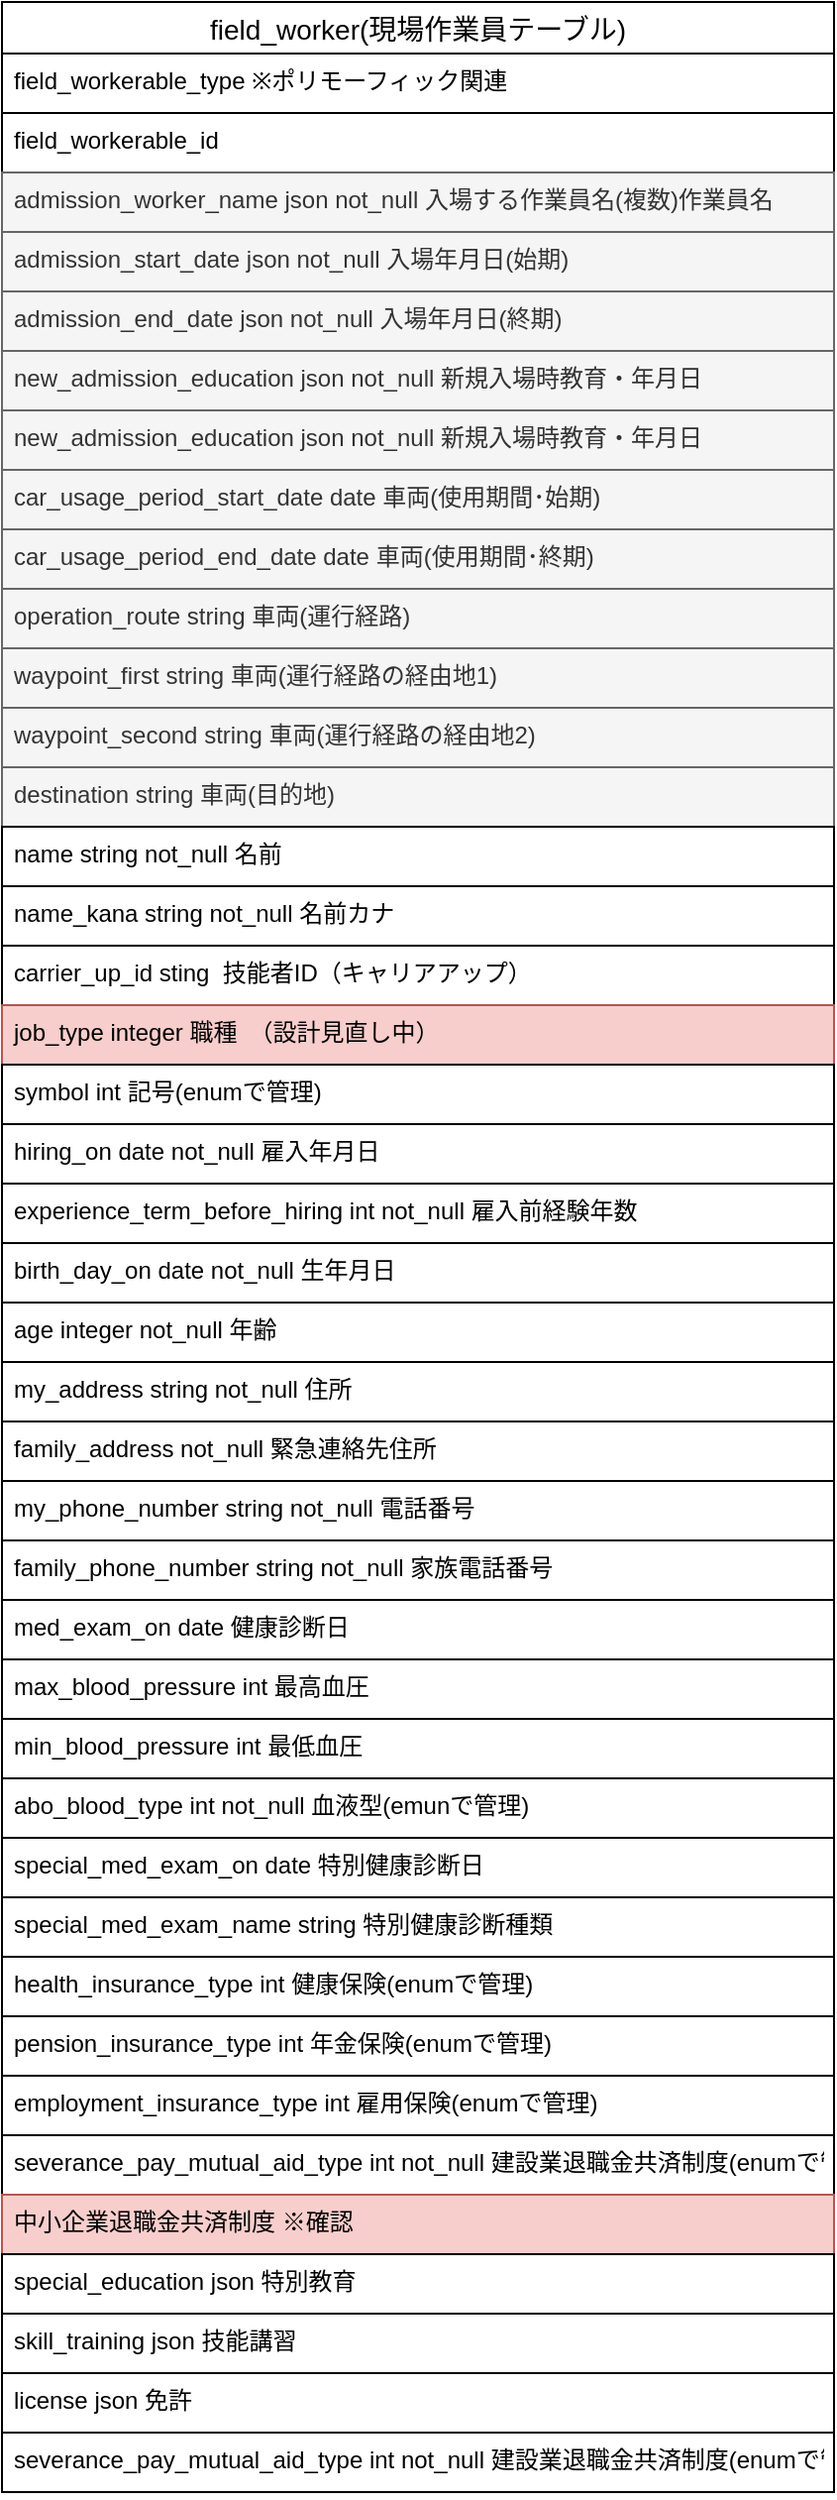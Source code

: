 <mxfile version="20.0.4" type="github">
  <diagram id="F3nY4fBgkKPF_3630X6k" name="ページ1">
    <mxGraphModel dx="168" dy="2629" grid="1" gridSize="10" guides="1" tooltips="1" connect="1" arrows="1" fold="1" page="1" pageScale="1" pageWidth="850" pageHeight="1100" math="0" shadow="0">
      <root>
        <mxCell id="0" />
        <mxCell id="1" parent="0" />
        <mxCell id="8mASU4n4FyGlostJlNxp-1" value="field_worker(現場作業員テーブル)" style="swimlane;fontStyle=0;childLayout=stackLayout;horizontal=1;startSize=26;horizontalStack=0;resizeParent=1;resizeParentMax=0;resizeLast=0;collapsible=1;marginBottom=0;align=center;fontSize=14;" vertex="1" parent="1">
          <mxGeometry x="960" y="-1735" width="420" height="1256" as="geometry">
            <mxRectangle x="500" y="-381" width="100" height="26" as="alternateBounds" />
          </mxGeometry>
        </mxCell>
        <mxCell id="8mASU4n4FyGlostJlNxp-2" value="field_workerable_type ※ポリモーフィック関連" style="text;spacingLeft=4;spacingRight=4;overflow=hidden;rotatable=0;points=[[0,0.5],[1,0.5]];portConstraint=eastwest;fontSize=12;strokeColor=default;" vertex="1" parent="8mASU4n4FyGlostJlNxp-1">
          <mxGeometry y="26" width="420" height="30" as="geometry" />
        </mxCell>
        <mxCell id="8mASU4n4FyGlostJlNxp-3" value="field_workerable_id" style="text;spacingLeft=4;spacingRight=4;overflow=hidden;rotatable=0;points=[[0,0.5],[1,0.5]];portConstraint=eastwest;fontSize=12;strokeColor=default;" vertex="1" parent="8mASU4n4FyGlostJlNxp-1">
          <mxGeometry y="56" width="420" height="30" as="geometry" />
        </mxCell>
        <mxCell id="8mASU4n4FyGlostJlNxp-4" value="admission_worker_name json not_null 入場する作業員名(複数)作業員名" style="text;spacingLeft=4;spacingRight=4;overflow=hidden;rotatable=0;points=[[0,0.5],[1,0.5]];portConstraint=eastwest;fontSize=12;strokeColor=#666666;fillColor=#f5f5f5;fontColor=#333333;" vertex="1" parent="8mASU4n4FyGlostJlNxp-1">
          <mxGeometry y="86" width="420" height="30" as="geometry" />
        </mxCell>
        <mxCell id="8mASU4n4FyGlostJlNxp-5" value="admission_start_date json not_null 入場年月日(始期)" style="text;spacingLeft=4;spacingRight=4;overflow=hidden;rotatable=0;points=[[0,0.5],[1,0.5]];portConstraint=eastwest;fontSize=12;strokeColor=#666666;fillColor=#f5f5f5;fontColor=#333333;" vertex="1" parent="8mASU4n4FyGlostJlNxp-1">
          <mxGeometry y="116" width="420" height="30" as="geometry" />
        </mxCell>
        <mxCell id="8mASU4n4FyGlostJlNxp-6" value="admission_end_date json not_null 入場年月日(終期)" style="text;spacingLeft=4;spacingRight=4;overflow=hidden;rotatable=0;points=[[0,0.5],[1,0.5]];portConstraint=eastwest;fontSize=12;strokeColor=#666666;fillColor=#f5f5f5;fontColor=#333333;" vertex="1" parent="8mASU4n4FyGlostJlNxp-1">
          <mxGeometry y="146" width="420" height="30" as="geometry" />
        </mxCell>
        <mxCell id="8mASU4n4FyGlostJlNxp-7" value="new_admission_education json not_null 新規入場時教育・年月日" style="text;spacingLeft=4;spacingRight=4;overflow=hidden;rotatable=0;points=[[0,0.5],[1,0.5]];portConstraint=eastwest;fontSize=12;strokeColor=#666666;fillColor=#f5f5f5;fontColor=#333333;" vertex="1" parent="8mASU4n4FyGlostJlNxp-1">
          <mxGeometry y="176" width="420" height="30" as="geometry" />
        </mxCell>
        <mxCell id="8mASU4n4FyGlostJlNxp-8" value="new_admission_education json not_null 新規入場時教育・年月日" style="text;spacingLeft=4;spacingRight=4;overflow=hidden;rotatable=0;points=[[0,0.5],[1,0.5]];portConstraint=eastwest;fontSize=12;strokeColor=#666666;fillColor=#f5f5f5;fontColor=#333333;" vertex="1" parent="8mASU4n4FyGlostJlNxp-1">
          <mxGeometry y="206" width="420" height="30" as="geometry" />
        </mxCell>
        <mxCell id="8mASU4n4FyGlostJlNxp-9" value="car_usage_period_start_date date 車両(使用期間･始期)" style="text;spacingLeft=4;spacingRight=4;overflow=hidden;rotatable=0;points=[[0,0.5],[1,0.5]];portConstraint=eastwest;fontSize=12;strokeColor=#666666;fillColor=#f5f5f5;fontColor=#333333;" vertex="1" parent="8mASU4n4FyGlostJlNxp-1">
          <mxGeometry y="236" width="420" height="30" as="geometry" />
        </mxCell>
        <mxCell id="8mASU4n4FyGlostJlNxp-10" value="car_usage_period_end_date date 車両(使用期間･終期)" style="text;spacingLeft=4;spacingRight=4;overflow=hidden;rotatable=0;points=[[0,0.5],[1,0.5]];portConstraint=eastwest;fontSize=12;strokeColor=#666666;fillColor=#f5f5f5;fontColor=#333333;" vertex="1" parent="8mASU4n4FyGlostJlNxp-1">
          <mxGeometry y="266" width="420" height="30" as="geometry" />
        </mxCell>
        <mxCell id="8mASU4n4FyGlostJlNxp-11" value="operation_route string 車両(運行経路)" style="text;spacingLeft=4;spacingRight=4;overflow=hidden;rotatable=0;points=[[0,0.5],[1,0.5]];portConstraint=eastwest;fontSize=12;strokeColor=#666666;fillColor=#f5f5f5;fontColor=#333333;" vertex="1" parent="8mASU4n4FyGlostJlNxp-1">
          <mxGeometry y="296" width="420" height="30" as="geometry" />
        </mxCell>
        <mxCell id="8mASU4n4FyGlostJlNxp-12" value="waypoint_first string 車両(運行経路の経由地1)" style="text;spacingLeft=4;spacingRight=4;overflow=hidden;rotatable=0;points=[[0,0.5],[1,0.5]];portConstraint=eastwest;fontSize=12;strokeColor=#666666;fillColor=#f5f5f5;fontColor=#333333;" vertex="1" parent="8mASU4n4FyGlostJlNxp-1">
          <mxGeometry y="326" width="420" height="30" as="geometry" />
        </mxCell>
        <mxCell id="8mASU4n4FyGlostJlNxp-13" value="waypoint_second string 車両(運行経路の経由地2)" style="text;spacingLeft=4;spacingRight=4;overflow=hidden;rotatable=0;points=[[0,0.5],[1,0.5]];portConstraint=eastwest;fontSize=12;strokeColor=#666666;fillColor=#f5f5f5;fontColor=#333333;" vertex="1" parent="8mASU4n4FyGlostJlNxp-1">
          <mxGeometry y="356" width="420" height="30" as="geometry" />
        </mxCell>
        <mxCell id="8mASU4n4FyGlostJlNxp-14" value="destination string 車両(目的地)" style="text;spacingLeft=4;spacingRight=4;overflow=hidden;rotatable=0;points=[[0,0.5],[1,0.5]];portConstraint=eastwest;fontSize=12;strokeColor=#666666;fillColor=#f5f5f5;fontColor=#333333;" vertex="1" parent="8mASU4n4FyGlostJlNxp-1">
          <mxGeometry y="386" width="420" height="30" as="geometry" />
        </mxCell>
        <mxCell id="8mASU4n4FyGlostJlNxp-15" value="name string not_null 名前" style="text;spacingLeft=4;spacingRight=4;overflow=hidden;rotatable=0;points=[[0,0.5],[1,0.5]];portConstraint=eastwest;fontSize=12;strokeColor=default;" vertex="1" parent="8mASU4n4FyGlostJlNxp-1">
          <mxGeometry y="416" width="420" height="30" as="geometry" />
        </mxCell>
        <mxCell id="8mASU4n4FyGlostJlNxp-16" value="name_kana string not_null 名前カナ" style="text;spacingLeft=4;spacingRight=4;overflow=hidden;rotatable=0;points=[[0,0.5],[1,0.5]];portConstraint=eastwest;fontSize=12;strokeColor=default;" vertex="1" parent="8mASU4n4FyGlostJlNxp-1">
          <mxGeometry y="446" width="420" height="30" as="geometry" />
        </mxCell>
        <mxCell id="8mASU4n4FyGlostJlNxp-17" value="carrier_up_id sting  技能者ID（キャリアアップ）" style="text;spacingLeft=4;spacingRight=4;overflow=hidden;rotatable=0;points=[[0,0.5],[1,0.5]];portConstraint=eastwest;fontSize=12;strokeColor=default;" vertex="1" parent="8mASU4n4FyGlostJlNxp-1">
          <mxGeometry y="476" width="420" height="30" as="geometry" />
        </mxCell>
        <mxCell id="8mASU4n4FyGlostJlNxp-18" value="job_type integer 職種　（設計見直し中）" style="text;spacingLeft=4;spacingRight=4;overflow=hidden;rotatable=0;points=[[0,0.5],[1,0.5]];portConstraint=eastwest;fontSize=12;strokeColor=#b85450;fillColor=#f8cecc;" vertex="1" parent="8mASU4n4FyGlostJlNxp-1">
          <mxGeometry y="506" width="420" height="30" as="geometry" />
        </mxCell>
        <mxCell id="8mASU4n4FyGlostJlNxp-19" value="symbol int 記号(enumで管理)" style="text;spacingLeft=4;spacingRight=4;overflow=hidden;rotatable=0;points=[[0,0.5],[1,0.5]];portConstraint=eastwest;fontSize=12;strokeColor=default;" vertex="1" parent="8mASU4n4FyGlostJlNxp-1">
          <mxGeometry y="536" width="420" height="30" as="geometry" />
        </mxCell>
        <mxCell id="8mASU4n4FyGlostJlNxp-20" value="hiring_on date not_null 雇入年月日" style="text;spacingLeft=4;spacingRight=4;overflow=hidden;rotatable=0;points=[[0,0.5],[1,0.5]];portConstraint=eastwest;fontSize=12;strokeColor=default;" vertex="1" parent="8mASU4n4FyGlostJlNxp-1">
          <mxGeometry y="566" width="420" height="30" as="geometry" />
        </mxCell>
        <mxCell id="8mASU4n4FyGlostJlNxp-21" value="experience_term_before_hiring int not_null 雇入前経験年数" style="text;spacingLeft=4;spacingRight=4;overflow=hidden;rotatable=0;points=[[0,0.5],[1,0.5]];portConstraint=eastwest;fontSize=12;strokeColor=default;" vertex="1" parent="8mASU4n4FyGlostJlNxp-1">
          <mxGeometry y="596" width="420" height="30" as="geometry" />
        </mxCell>
        <mxCell id="8mASU4n4FyGlostJlNxp-22" value="birth_day_on date not_null 生年月日" style="text;spacingLeft=4;spacingRight=4;overflow=hidden;rotatable=0;points=[[0,0.5],[1,0.5]];portConstraint=eastwest;fontSize=12;strokeColor=default;" vertex="1" parent="8mASU4n4FyGlostJlNxp-1">
          <mxGeometry y="626" width="420" height="30" as="geometry" />
        </mxCell>
        <mxCell id="8mASU4n4FyGlostJlNxp-23" value="age integer not_null 年齢" style="text;spacingLeft=4;spacingRight=4;overflow=hidden;rotatable=0;points=[[0,0.5],[1,0.5]];portConstraint=eastwest;fontSize=12;strokeColor=default;" vertex="1" parent="8mASU4n4FyGlostJlNxp-1">
          <mxGeometry y="656" width="420" height="30" as="geometry" />
        </mxCell>
        <mxCell id="8mASU4n4FyGlostJlNxp-24" value="my_address string not_null 住所" style="text;spacingLeft=4;spacingRight=4;overflow=hidden;rotatable=0;points=[[0,0.5],[1,0.5]];portConstraint=eastwest;fontSize=12;strokeColor=default;" vertex="1" parent="8mASU4n4FyGlostJlNxp-1">
          <mxGeometry y="686" width="420" height="30" as="geometry" />
        </mxCell>
        <mxCell id="8mASU4n4FyGlostJlNxp-25" value="family_address not_null 緊急連絡先住所" style="text;spacingLeft=4;spacingRight=4;overflow=hidden;rotatable=0;points=[[0,0.5],[1,0.5]];portConstraint=eastwest;fontSize=12;strokeColor=default;" vertex="1" parent="8mASU4n4FyGlostJlNxp-1">
          <mxGeometry y="716" width="420" height="30" as="geometry" />
        </mxCell>
        <mxCell id="8mASU4n4FyGlostJlNxp-26" value="my_phone_number string not_null 電話番号" style="text;spacingLeft=4;spacingRight=4;overflow=hidden;rotatable=0;points=[[0,0.5],[1,0.5]];portConstraint=eastwest;fontSize=12;strokeColor=default;" vertex="1" parent="8mASU4n4FyGlostJlNxp-1">
          <mxGeometry y="746" width="420" height="30" as="geometry" />
        </mxCell>
        <mxCell id="8mASU4n4FyGlostJlNxp-27" value="family_phone_number string not_null 家族電話番号" style="text;spacingLeft=4;spacingRight=4;overflow=hidden;rotatable=0;points=[[0,0.5],[1,0.5]];portConstraint=eastwest;fontSize=12;strokeColor=default;" vertex="1" parent="8mASU4n4FyGlostJlNxp-1">
          <mxGeometry y="776" width="420" height="30" as="geometry" />
        </mxCell>
        <mxCell id="8mASU4n4FyGlostJlNxp-28" value="med_exam_on date 健康診断日" style="text;spacingLeft=4;spacingRight=4;overflow=hidden;rotatable=0;points=[[0,0.5],[1,0.5]];portConstraint=eastwest;fontSize=12;strokeColor=default;" vertex="1" parent="8mASU4n4FyGlostJlNxp-1">
          <mxGeometry y="806" width="420" height="30" as="geometry" />
        </mxCell>
        <mxCell id="8mASU4n4FyGlostJlNxp-29" value="max_blood_pressure int 最高血圧" style="text;spacingLeft=4;spacingRight=4;overflow=hidden;rotatable=0;points=[[0,0.5],[1,0.5]];portConstraint=eastwest;fontSize=12;strokeColor=default;" vertex="1" parent="8mASU4n4FyGlostJlNxp-1">
          <mxGeometry y="836" width="420" height="30" as="geometry" />
        </mxCell>
        <mxCell id="8mASU4n4FyGlostJlNxp-30" value="min_blood_pressure int 最低血圧" style="text;spacingLeft=4;spacingRight=4;overflow=hidden;rotatable=0;points=[[0,0.5],[1,0.5]];portConstraint=eastwest;fontSize=12;strokeColor=default;" vertex="1" parent="8mASU4n4FyGlostJlNxp-1">
          <mxGeometry y="866" width="420" height="30" as="geometry" />
        </mxCell>
        <mxCell id="8mASU4n4FyGlostJlNxp-31" value="abo_blood_type int not_null 血液型(emunで管理)" style="text;spacingLeft=4;spacingRight=4;overflow=hidden;rotatable=0;points=[[0,0.5],[1,0.5]];portConstraint=eastwest;fontSize=12;strokeColor=default;" vertex="1" parent="8mASU4n4FyGlostJlNxp-1">
          <mxGeometry y="896" width="420" height="30" as="geometry" />
        </mxCell>
        <mxCell id="8mASU4n4FyGlostJlNxp-32" value="special_med_exam_on date 特別健康診断日" style="text;spacingLeft=4;spacingRight=4;overflow=hidden;rotatable=0;points=[[0,0.5],[1,0.5]];portConstraint=eastwest;fontSize=12;strokeColor=default;" vertex="1" parent="8mASU4n4FyGlostJlNxp-1">
          <mxGeometry y="926" width="420" height="30" as="geometry" />
        </mxCell>
        <mxCell id="8mASU4n4FyGlostJlNxp-33" value="special_med_exam_name string 特別健康診断種類" style="text;spacingLeft=4;spacingRight=4;overflow=hidden;rotatable=0;points=[[0,0.5],[1,0.5]];portConstraint=eastwest;fontSize=12;strokeColor=default;" vertex="1" parent="8mASU4n4FyGlostJlNxp-1">
          <mxGeometry y="956" width="420" height="30" as="geometry" />
        </mxCell>
        <mxCell id="8mASU4n4FyGlostJlNxp-34" value="health_insurance_type int 健康保険(enumで管理)" style="text;spacingLeft=4;spacingRight=4;overflow=hidden;rotatable=0;points=[[0,0.5],[1,0.5]];portConstraint=eastwest;fontSize=12;strokeColor=default;" vertex="1" parent="8mASU4n4FyGlostJlNxp-1">
          <mxGeometry y="986" width="420" height="30" as="geometry" />
        </mxCell>
        <mxCell id="8mASU4n4FyGlostJlNxp-35" value="pension_insurance_type int 年金保険(enumで管理)" style="text;spacingLeft=4;spacingRight=4;overflow=hidden;rotatable=0;points=[[0,0.5],[1,0.5]];portConstraint=eastwest;fontSize=12;strokeColor=default;" vertex="1" parent="8mASU4n4FyGlostJlNxp-1">
          <mxGeometry y="1016" width="420" height="30" as="geometry" />
        </mxCell>
        <mxCell id="8mASU4n4FyGlostJlNxp-36" value="employment_insurance_type int 雇用保険(enumで管理)" style="text;spacingLeft=4;spacingRight=4;overflow=hidden;rotatable=0;points=[[0,0.5],[1,0.5]];portConstraint=eastwest;fontSize=12;strokeColor=default;" vertex="1" parent="8mASU4n4FyGlostJlNxp-1">
          <mxGeometry y="1046" width="420" height="30" as="geometry" />
        </mxCell>
        <mxCell id="8mASU4n4FyGlostJlNxp-37" value="severance_pay_mutual_aid_type int not_null 建設業退職金共済制度(enumで管理)" style="text;spacingLeft=4;spacingRight=4;overflow=hidden;rotatable=0;points=[[0,0.5],[1,0.5]];portConstraint=eastwest;fontSize=12;strokeColor=default;" vertex="1" parent="8mASU4n4FyGlostJlNxp-1">
          <mxGeometry y="1076" width="420" height="30" as="geometry" />
        </mxCell>
        <mxCell id="8mASU4n4FyGlostJlNxp-38" value="中小企業退職金共済制度 ※確認" style="text;spacingLeft=4;spacingRight=4;overflow=hidden;rotatable=0;points=[[0,0.5],[1,0.5]];portConstraint=eastwest;fontSize=12;strokeColor=#b85450;fillColor=#f8cecc;" vertex="1" parent="8mASU4n4FyGlostJlNxp-1">
          <mxGeometry y="1106" width="420" height="30" as="geometry" />
        </mxCell>
        <mxCell id="8mASU4n4FyGlostJlNxp-39" value="special_education json 特別教育" style="text;spacingLeft=4;spacingRight=4;overflow=hidden;rotatable=0;points=[[0,0.5],[1,0.5]];portConstraint=eastwest;fontSize=12;strokeColor=default;" vertex="1" parent="8mASU4n4FyGlostJlNxp-1">
          <mxGeometry y="1136" width="420" height="30" as="geometry" />
        </mxCell>
        <mxCell id="8mASU4n4FyGlostJlNxp-40" value="skill_training json 技能講習" style="text;spacingLeft=4;spacingRight=4;overflow=hidden;rotatable=0;points=[[0,0.5],[1,0.5]];portConstraint=eastwest;fontSize=12;strokeColor=default;" vertex="1" parent="8mASU4n4FyGlostJlNxp-1">
          <mxGeometry y="1166" width="420" height="30" as="geometry" />
        </mxCell>
        <mxCell id="8mASU4n4FyGlostJlNxp-41" value="license json 免許" style="text;spacingLeft=4;spacingRight=4;overflow=hidden;rotatable=0;points=[[0,0.5],[1,0.5]];portConstraint=eastwest;fontSize=12;strokeColor=default;" vertex="1" parent="8mASU4n4FyGlostJlNxp-1">
          <mxGeometry y="1196" width="420" height="30" as="geometry" />
        </mxCell>
        <mxCell id="8mASU4n4FyGlostJlNxp-42" value="severance_pay_mutual_aid_type int not_null 建設業退職金共済制度(enumで管理)" style="text;spacingLeft=4;spacingRight=4;overflow=hidden;rotatable=0;points=[[0,0.5],[1,0.5]];portConstraint=eastwest;fontSize=12;strokeColor=default;" vertex="1" parent="8mASU4n4FyGlostJlNxp-1">
          <mxGeometry y="1226" width="420" height="30" as="geometry" />
        </mxCell>
      </root>
    </mxGraphModel>
  </diagram>
</mxfile>
